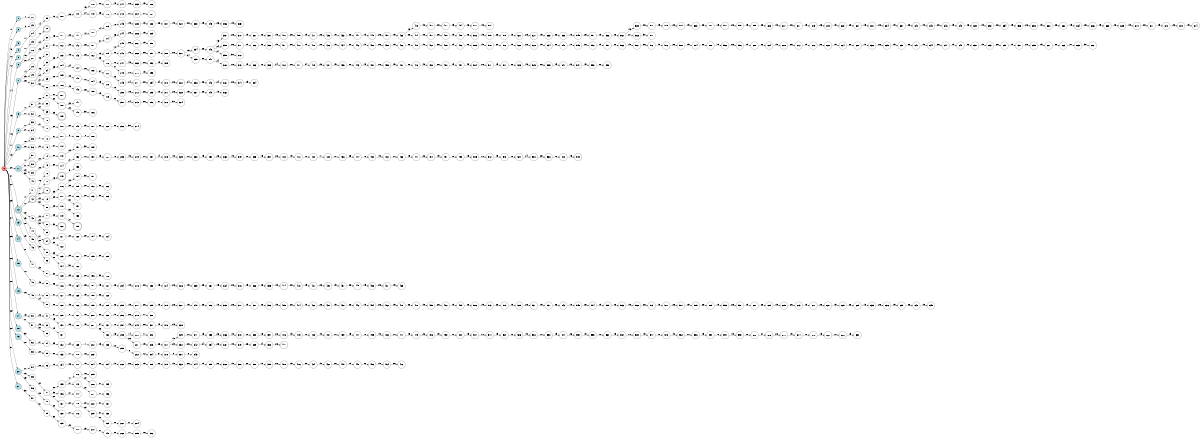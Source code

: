 digraph APTA {
__start0 [label="" shape="none"];

rankdir=LR;
size="8,5";

s0 [style="filled", color="black", fillcolor="#ff817b" shape="circle", label="0"];
s1 [style="filled", color="black", fillcolor="powderblue" shape="circle", label="1"];
s2 [style="filled", color="black", fillcolor="powderblue" shape="circle", label="2"];
s3 [style="filled", color="black", fillcolor="powderblue" shape="circle", label="3"];
s4 [style="filled", color="black", fillcolor="powderblue" shape="circle", label="4"];
s5 [style="filled", color="black", fillcolor="powderblue" shape="circle", label="5"];
s6 [style="filled", color="black", fillcolor="powderblue" shape="circle", label="6"];
s7 [style="filled", color="black", fillcolor="powderblue" shape="circle", label="7"];
s8 [style="filled", color="black", fillcolor="powderblue" shape="circle", label="8"];
s9 [style="filled", color="black", fillcolor="powderblue" shape="circle", label="9"];
s10 [style="filled", color="black", fillcolor="powderblue" shape="circle", label="10"];
s11 [style="filled", color="black", fillcolor="powderblue" shape="circle", label="11"];
s12 [style="rounded,filled", color="black", fillcolor="powderblue" shape="doublecircle", label="12"];
s13 [style="filled", color="black", fillcolor="powderblue" shape="circle", label="13"];
s14 [style="filled", color="black", fillcolor="powderblue" shape="circle", label="14"];
s15 [style="filled", color="black", fillcolor="powderblue" shape="circle", label="15"];
s16 [style="filled", color="black", fillcolor="powderblue" shape="circle", label="16"];
s17 [style="filled", color="black", fillcolor="powderblue" shape="circle", label="17"];
s18 [style="filled", color="black", fillcolor="powderblue" shape="circle", label="18"];
s19 [style="filled", color="black", fillcolor="powderblue" shape="circle", label="19"];
s20 [style="filled", color="black", fillcolor="powderblue" shape="circle", label="20"];
s21 [style="filled", color="black", fillcolor="powderblue" shape="circle", label="21"];
s22 [style="filled", color="black", fillcolor="white" shape="circle", label="22"];
s23 [style="filled", color="black", fillcolor="white" shape="circle", label="23"];
s24 [style="filled", color="black", fillcolor="white" shape="circle", label="24"];
s25 [style="filled", color="black", fillcolor="white" shape="circle", label="25"];
s26 [style="filled", color="black", fillcolor="white" shape="circle", label="26"];
s27 [style="filled", color="black", fillcolor="white" shape="circle", label="27"];
s28 [style="filled", color="black", fillcolor="white" shape="circle", label="28"];
s29 [style="filled", color="black", fillcolor="white" shape="circle", label="29"];
s30 [style="filled", color="black", fillcolor="white" shape="circle", label="30"];
s31 [style="filled", color="black", fillcolor="white" shape="circle", label="31"];
s32 [style="filled", color="black", fillcolor="white" shape="circle", label="32"];
s33 [style="filled", color="black", fillcolor="white" shape="circle", label="33"];
s34 [style="filled", color="black", fillcolor="white" shape="circle", label="34"];
s35 [style="filled", color="black", fillcolor="white" shape="circle", label="35"];
s36 [style="filled", color="black", fillcolor="white" shape="circle", label="36"];
s37 [style="filled", color="black", fillcolor="white" shape="circle", label="37"];
s38 [style="rounded,filled", color="black", fillcolor="white" shape="doublecircle", label="38"];
s39 [style="filled", color="black", fillcolor="white" shape="circle", label="39"];
s40 [style="filled", color="black", fillcolor="white" shape="circle", label="40"];
s41 [style="filled", color="black", fillcolor="white" shape="circle", label="41"];
s42 [style="rounded,filled", color="black", fillcolor="white" shape="doublecircle", label="42"];
s43 [style="filled", color="black", fillcolor="white" shape="circle", label="43"];
s44 [style="filled", color="black", fillcolor="white" shape="circle", label="44"];
s45 [style="filled", color="black", fillcolor="white" shape="circle", label="45"];
s46 [style="filled", color="black", fillcolor="white" shape="circle", label="46"];
s47 [style="filled", color="black", fillcolor="white" shape="circle", label="47"];
s48 [style="filled", color="black", fillcolor="white" shape="circle", label="48"];
s49 [style="filled", color="black", fillcolor="white" shape="circle", label="49"];
s50 [style="filled", color="black", fillcolor="white" shape="circle", label="50"];
s51 [style="filled", color="black", fillcolor="white" shape="circle", label="51"];
s52 [style="filled", color="black", fillcolor="white" shape="circle", label="52"];
s53 [style="filled", color="black", fillcolor="white" shape="circle", label="53"];
s54 [style="filled", color="black", fillcolor="white" shape="circle", label="54"];
s55 [style="filled", color="black", fillcolor="white" shape="circle", label="55"];
s56 [style="filled", color="black", fillcolor="white" shape="circle", label="56"];
s57 [style="filled", color="black", fillcolor="white" shape="circle", label="57"];
s58 [style="filled", color="black", fillcolor="white" shape="circle", label="58"];
s59 [style="rounded,filled", color="black", fillcolor="white" shape="doublecircle", label="59"];
s60 [style="filled", color="black", fillcolor="white" shape="circle", label="60"];
s61 [style="filled", color="black", fillcolor="white" shape="circle", label="61"];
s62 [style="filled", color="black", fillcolor="white" shape="circle", label="62"];
s63 [style="filled", color="black", fillcolor="white" shape="circle", label="63"];
s64 [style="filled", color="black", fillcolor="white" shape="circle", label="64"];
s65 [style="filled", color="black", fillcolor="white" shape="circle", label="65"];
s66 [style="filled", color="black", fillcolor="white" shape="circle", label="66"];
s67 [style="filled", color="black", fillcolor="white" shape="circle", label="67"];
s68 [style="filled", color="black", fillcolor="white" shape="circle", label="68"];
s69 [style="filled", color="black", fillcolor="white" shape="circle", label="69"];
s70 [style="filled", color="black", fillcolor="white" shape="circle", label="70"];
s71 [style="filled", color="black", fillcolor="white" shape="circle", label="71"];
s72 [style="filled", color="black", fillcolor="white" shape="circle", label="72"];
s73 [style="filled", color="black", fillcolor="white" shape="circle", label="73"];
s74 [style="filled", color="black", fillcolor="white" shape="circle", label="74"];
s75 [style="filled", color="black", fillcolor="white" shape="circle", label="75"];
s76 [style="filled", color="black", fillcolor="white" shape="circle", label="76"];
s77 [style="filled", color="black", fillcolor="white" shape="circle", label="77"];
s78 [style="rounded,filled", color="black", fillcolor="white" shape="doublecircle", label="78"];
s79 [style="filled", color="black", fillcolor="white" shape="circle", label="79"];
s80 [style="filled", color="black", fillcolor="white" shape="circle", label="80"];
s81 [style="filled", color="black", fillcolor="white" shape="circle", label="81"];
s82 [style="filled", color="black", fillcolor="white" shape="circle", label="82"];
s83 [style="filled", color="black", fillcolor="white" shape="circle", label="83"];
s84 [style="rounded,filled", color="black", fillcolor="white" shape="doublecircle", label="84"];
s85 [style="filled", color="black", fillcolor="white" shape="circle", label="85"];
s86 [style="filled", color="black", fillcolor="white" shape="circle", label="86"];
s87 [style="filled", color="black", fillcolor="white" shape="circle", label="87"];
s88 [style="filled", color="black", fillcolor="white" shape="circle", label="88"];
s89 [style="filled", color="black", fillcolor="white" shape="circle", label="89"];
s90 [style="filled", color="black", fillcolor="white" shape="circle", label="90"];
s91 [style="filled", color="black", fillcolor="white" shape="circle", label="91"];
s92 [style="filled", color="black", fillcolor="white" shape="circle", label="92"];
s93 [style="filled", color="black", fillcolor="white" shape="circle", label="93"];
s94 [style="filled", color="black", fillcolor="white" shape="circle", label="94"];
s95 [style="filled", color="black", fillcolor="white" shape="circle", label="95"];
s96 [style="filled", color="black", fillcolor="white" shape="circle", label="96"];
s97 [style="filled", color="black", fillcolor="white" shape="circle", label="97"];
s98 [style="filled", color="black", fillcolor="white" shape="circle", label="98"];
s99 [style="filled", color="black", fillcolor="white" shape="circle", label="99"];
s100 [style="filled", color="black", fillcolor="white" shape="circle", label="100"];
s101 [style="filled", color="black", fillcolor="white" shape="circle", label="101"];
s102 [style="filled", color="black", fillcolor="white" shape="circle", label="102"];
s103 [style="filled", color="black", fillcolor="white" shape="circle", label="103"];
s104 [style="filled", color="black", fillcolor="white" shape="circle", label="104"];
s105 [style="filled", color="black", fillcolor="white" shape="circle", label="105"];
s106 [style="filled", color="black", fillcolor="white" shape="circle", label="106"];
s107 [style="rounded,filled", color="black", fillcolor="white" shape="doublecircle", label="107"];
s108 [style="filled", color="black", fillcolor="white" shape="circle", label="108"];
s109 [style="rounded,filled", color="black", fillcolor="white" shape="doublecircle", label="109"];
s110 [style="filled", color="black", fillcolor="white" shape="circle", label="110"];
s111 [style="filled", color="black", fillcolor="white" shape="circle", label="111"];
s112 [style="filled", color="black", fillcolor="white" shape="circle", label="112"];
s113 [style="filled", color="black", fillcolor="white" shape="circle", label="113"];
s114 [style="filled", color="black", fillcolor="white" shape="circle", label="114"];
s115 [style="rounded,filled", color="black", fillcolor="white" shape="doublecircle", label="115"];
s116 [style="filled", color="black", fillcolor="white" shape="circle", label="116"];
s117 [style="filled", color="black", fillcolor="white" shape="circle", label="117"];
s118 [style="filled", color="black", fillcolor="white" shape="circle", label="118"];
s119 [style="filled", color="black", fillcolor="white" shape="circle", label="119"];
s120 [style="rounded,filled", color="black", fillcolor="white" shape="doublecircle", label="120"];
s121 [style="filled", color="black", fillcolor="white" shape="circle", label="121"];
s122 [style="filled", color="black", fillcolor="white" shape="circle", label="122"];
s123 [style="filled", color="black", fillcolor="white" shape="circle", label="123"];
s124 [style="filled", color="black", fillcolor="white" shape="circle", label="124"];
s125 [style="filled", color="black", fillcolor="white" shape="circle", label="125"];
s126 [style="filled", color="black", fillcolor="white" shape="circle", label="126"];
s127 [style="filled", color="black", fillcolor="white" shape="circle", label="127"];
s128 [style="filled", color="black", fillcolor="white" shape="circle", label="128"];
s129 [style="filled", color="black", fillcolor="white" shape="circle", label="129"];
s130 [style="filled", color="black", fillcolor="white" shape="circle", label="130"];
s131 [style="filled", color="black", fillcolor="white" shape="circle", label="131"];
s132 [style="filled", color="black", fillcolor="white" shape="circle", label="132"];
s133 [style="filled", color="black", fillcolor="white" shape="circle", label="133"];
s134 [style="filled", color="black", fillcolor="white" shape="circle", label="134"];
s135 [style="filled", color="black", fillcolor="white" shape="circle", label="135"];
s136 [style="filled", color="black", fillcolor="white" shape="circle", label="136"];
s137 [style="filled", color="black", fillcolor="white" shape="circle", label="137"];
s138 [style="filled", color="black", fillcolor="white" shape="circle", label="138"];
s139 [style="filled", color="black", fillcolor="white" shape="circle", label="139"];
s140 [style="filled", color="black", fillcolor="white" shape="circle", label="140"];
s141 [style="filled", color="black", fillcolor="white" shape="circle", label="141"];
s142 [style="filled", color="black", fillcolor="white" shape="circle", label="142"];
s143 [style="filled", color="black", fillcolor="white" shape="circle", label="143"];
s144 [style="filled", color="black", fillcolor="white" shape="circle", label="144"];
s145 [style="filled", color="black", fillcolor="white" shape="circle", label="145"];
s146 [style="filled", color="black", fillcolor="white" shape="circle", label="146"];
s147 [style="filled", color="black", fillcolor="white" shape="circle", label="147"];
s148 [style="filled", color="black", fillcolor="white" shape="circle", label="148"];
s149 [style="filled", color="black", fillcolor="white" shape="circle", label="149"];
s150 [style="filled", color="black", fillcolor="white" shape="circle", label="150"];
s151 [style="filled", color="black", fillcolor="white" shape="circle", label="151"];
s152 [style="filled", color="black", fillcolor="white" shape="circle", label="152"];
s153 [style="filled", color="black", fillcolor="white" shape="circle", label="153"];
s154 [style="filled", color="black", fillcolor="white" shape="circle", label="154"];
s155 [style="filled", color="black", fillcolor="white" shape="circle", label="155"];
s156 [style="filled", color="black", fillcolor="white" shape="circle", label="156"];
s157 [style="filled", color="black", fillcolor="white" shape="circle", label="157"];
s158 [style="filled", color="black", fillcolor="white" shape="circle", label="158"];
s159 [style="rounded,filled", color="black", fillcolor="white" shape="doublecircle", label="159"];
s160 [style="filled", color="black", fillcolor="white" shape="circle", label="160"];
s161 [style="filled", color="black", fillcolor="white" shape="circle", label="161"];
s162 [style="filled", color="black", fillcolor="white" shape="circle", label="162"];
s163 [style="filled", color="black", fillcolor="white" shape="circle", label="163"];
s164 [style="filled", color="black", fillcolor="white" shape="circle", label="164"];
s165 [style="filled", color="black", fillcolor="white" shape="circle", label="165"];
s166 [style="filled", color="black", fillcolor="white" shape="circle", label="166"];
s167 [style="filled", color="black", fillcolor="white" shape="circle", label="167"];
s168 [style="filled", color="black", fillcolor="white" shape="circle", label="168"];
s169 [style="filled", color="black", fillcolor="white" shape="circle", label="169"];
s170 [style="filled", color="black", fillcolor="white" shape="circle", label="170"];
s171 [style="filled", color="black", fillcolor="white" shape="circle", label="171"];
s172 [style="filled", color="black", fillcolor="white" shape="circle", label="172"];
s173 [style="filled", color="black", fillcolor="white" shape="circle", label="173"];
s174 [style="filled", color="black", fillcolor="white" shape="circle", label="174"];
s175 [style="filled", color="black", fillcolor="white" shape="circle", label="175"];
s176 [style="filled", color="black", fillcolor="white" shape="circle", label="176"];
s177 [style="filled", color="black", fillcolor="white" shape="circle", label="177"];
s178 [style="filled", color="black", fillcolor="white" shape="circle", label="178"];
s179 [style="filled", color="black", fillcolor="white" shape="circle", label="179"];
s180 [style="filled", color="black", fillcolor="white" shape="circle", label="180"];
s181 [style="filled", color="black", fillcolor="white" shape="circle", label="181"];
s182 [style="filled", color="black", fillcolor="white" shape="circle", label="182"];
s183 [style="filled", color="black", fillcolor="white" shape="circle", label="183"];
s184 [style="filled", color="black", fillcolor="white" shape="circle", label="184"];
s185 [style="filled", color="black", fillcolor="white" shape="circle", label="185"];
s186 [style="filled", color="black", fillcolor="white" shape="circle", label="186"];
s187 [style="filled", color="black", fillcolor="white" shape="circle", label="187"];
s188 [style="filled", color="black", fillcolor="white" shape="circle", label="188"];
s189 [style="filled", color="black", fillcolor="white" shape="circle", label="189"];
s190 [style="filled", color="black", fillcolor="white" shape="circle", label="190"];
s191 [style="filled", color="black", fillcolor="white" shape="circle", label="191"];
s192 [style="filled", color="black", fillcolor="white" shape="circle", label="192"];
s193 [style="filled", color="black", fillcolor="white" shape="circle", label="193"];
s194 [style="filled", color="black", fillcolor="white" shape="circle", label="194"];
s195 [style="filled", color="black", fillcolor="white" shape="circle", label="195"];
s196 [style="filled", color="black", fillcolor="white" shape="circle", label="196"];
s197 [style="filled", color="black", fillcolor="white" shape="circle", label="197"];
s198 [style="filled", color="black", fillcolor="white" shape="circle", label="198"];
s199 [style="filled", color="black", fillcolor="white" shape="circle", label="199"];
s200 [style="filled", color="black", fillcolor="white" shape="circle", label="200"];
s201 [style="filled", color="black", fillcolor="white" shape="circle", label="201"];
s202 [style="filled", color="black", fillcolor="white" shape="circle", label="202"];
s203 [style="filled", color="black", fillcolor="white" shape="circle", label="203"];
s204 [style="filled", color="black", fillcolor="white" shape="circle", label="204"];
s205 [style="filled", color="black", fillcolor="white" shape="circle", label="205"];
s206 [style="filled", color="black", fillcolor="white" shape="circle", label="206"];
s207 [style="filled", color="black", fillcolor="white" shape="circle", label="207"];
s208 [style="filled", color="black", fillcolor="white" shape="circle", label="208"];
s209 [style="filled", color="black", fillcolor="white" shape="circle", label="209"];
s210 [style="filled", color="black", fillcolor="white" shape="circle", label="210"];
s211 [style="filled", color="black", fillcolor="white" shape="circle", label="211"];
s212 [style="filled", color="black", fillcolor="white" shape="circle", label="212"];
s213 [style="filled", color="black", fillcolor="white" shape="circle", label="213"];
s214 [style="filled", color="black", fillcolor="white" shape="circle", label="214"];
s215 [style="filled", color="black", fillcolor="white" shape="circle", label="215"];
s216 [style="filled", color="black", fillcolor="white" shape="circle", label="216"];
s217 [style="filled", color="black", fillcolor="white" shape="circle", label="217"];
s218 [style="filled", color="black", fillcolor="white" shape="circle", label="218"];
s219 [style="filled", color="black", fillcolor="white" shape="circle", label="219"];
s220 [style="filled", color="black", fillcolor="white" shape="circle", label="220"];
s221 [style="filled", color="black", fillcolor="white" shape="circle", label="221"];
s222 [style="filled", color="black", fillcolor="white" shape="circle", label="222"];
s223 [style="filled", color="black", fillcolor="white" shape="circle", label="223"];
s224 [style="filled", color="black", fillcolor="white" shape="circle", label="224"];
s225 [style="filled", color="black", fillcolor="white" shape="circle", label="225"];
s226 [style="filled", color="black", fillcolor="white" shape="circle", label="226"];
s227 [style="filled", color="black", fillcolor="white" shape="circle", label="227"];
s228 [style="filled", color="black", fillcolor="white" shape="circle", label="228"];
s229 [style="filled", color="black", fillcolor="white" shape="circle", label="229"];
s230 [style="filled", color="black", fillcolor="white" shape="circle", label="230"];
s231 [style="filled", color="black", fillcolor="white" shape="circle", label="231"];
s232 [style="filled", color="black", fillcolor="white" shape="circle", label="232"];
s233 [style="filled", color="black", fillcolor="white" shape="circle", label="233"];
s234 [style="filled", color="black", fillcolor="white" shape="circle", label="234"];
s235 [style="filled", color="black", fillcolor="white" shape="circle", label="235"];
s236 [style="filled", color="black", fillcolor="white" shape="circle", label="236"];
s237 [style="filled", color="black", fillcolor="white" shape="circle", label="237"];
s238 [style="filled", color="black", fillcolor="white" shape="circle", label="238"];
s239 [style="filled", color="black", fillcolor="white" shape="circle", label="239"];
s240 [style="filled", color="black", fillcolor="white" shape="circle", label="240"];
s241 [style="filled", color="black", fillcolor="white" shape="circle", label="241"];
s242 [style="filled", color="black", fillcolor="white" shape="circle", label="242"];
s243 [style="filled", color="black", fillcolor="white" shape="circle", label="243"];
s244 [style="filled", color="black", fillcolor="white" shape="circle", label="244"];
s245 [style="filled", color="black", fillcolor="white" shape="circle", label="245"];
s246 [style="filled", color="black", fillcolor="white" shape="circle", label="246"];
s247 [style="filled", color="black", fillcolor="white" shape="circle", label="247"];
s248 [style="filled", color="black", fillcolor="white" shape="circle", label="248"];
s249 [style="filled", color="black", fillcolor="white" shape="circle", label="249"];
s250 [style="filled", color="black", fillcolor="white" shape="circle", label="250"];
s251 [style="filled", color="black", fillcolor="white" shape="circle", label="251"];
s252 [style="filled", color="black", fillcolor="white" shape="circle", label="252"];
s253 [style="filled", color="black", fillcolor="white" shape="circle", label="253"];
s254 [style="filled", color="black", fillcolor="white" shape="circle", label="254"];
s255 [style="filled", color="black", fillcolor="white" shape="circle", label="255"];
s256 [style="filled", color="black", fillcolor="white" shape="circle", label="256"];
s257 [style="filled", color="black", fillcolor="white" shape="circle", label="257"];
s258 [style="filled", color="black", fillcolor="white" shape="circle", label="258"];
s259 [style="filled", color="black", fillcolor="white" shape="circle", label="259"];
s260 [style="filled", color="black", fillcolor="white" shape="circle", label="260"];
s261 [style="filled", color="black", fillcolor="white" shape="circle", label="261"];
s262 [style="filled", color="black", fillcolor="white" shape="circle", label="262"];
s263 [style="filled", color="black", fillcolor="white" shape="circle", label="263"];
s264 [style="filled", color="black", fillcolor="white" shape="circle", label="264"];
s265 [style="filled", color="black", fillcolor="white" shape="circle", label="265"];
s266 [style="filled", color="black", fillcolor="white" shape="circle", label="266"];
s267 [style="filled", color="black", fillcolor="white" shape="circle", label="267"];
s268 [style="filled", color="black", fillcolor="white" shape="circle", label="268"];
s269 [style="filled", color="black", fillcolor="white" shape="circle", label="269"];
s270 [style="filled", color="black", fillcolor="white" shape="circle", label="270"];
s271 [style="filled", color="black", fillcolor="white" shape="circle", label="271"];
s272 [style="filled", color="black", fillcolor="white" shape="circle", label="272"];
s273 [style="filled", color="black", fillcolor="white" shape="circle", label="273"];
s274 [style="filled", color="black", fillcolor="white" shape="circle", label="274"];
s275 [style="filled", color="black", fillcolor="white" shape="circle", label="275"];
s276 [style="filled", color="black", fillcolor="white" shape="circle", label="276"];
s277 [style="filled", color="black", fillcolor="white" shape="circle", label="277"];
s278 [style="filled", color="black", fillcolor="white" shape="circle", label="278"];
s279 [style="filled", color="black", fillcolor="white" shape="circle", label="279"];
s280 [style="filled", color="black", fillcolor="white" shape="circle", label="280"];
s281 [style="filled", color="black", fillcolor="white" shape="circle", label="281"];
s282 [style="filled", color="black", fillcolor="white" shape="circle", label="282"];
s283 [style="filled", color="black", fillcolor="white" shape="circle", label="283"];
s284 [style="filled", color="black", fillcolor="white" shape="circle", label="284"];
s285 [style="filled", color="black", fillcolor="white" shape="circle", label="285"];
s286 [style="filled", color="black", fillcolor="white" shape="circle", label="286"];
s287 [style="filled", color="black", fillcolor="white" shape="circle", label="287"];
s288 [style="filled", color="black", fillcolor="white" shape="circle", label="288"];
s289 [style="filled", color="black", fillcolor="white" shape="circle", label="289"];
s290 [style="filled", color="black", fillcolor="white" shape="circle", label="290"];
s291 [style="filled", color="black", fillcolor="white" shape="circle", label="291"];
s292 [style="filled", color="black", fillcolor="white" shape="circle", label="292"];
s293 [style="filled", color="black", fillcolor="white" shape="circle", label="293"];
s294 [style="filled", color="black", fillcolor="white" shape="circle", label="294"];
s295 [style="filled", color="black", fillcolor="white" shape="circle", label="295"];
s296 [style="filled", color="black", fillcolor="white" shape="circle", label="296"];
s297 [style="filled", color="black", fillcolor="white" shape="circle", label="297"];
s298 [style="filled", color="black", fillcolor="white" shape="circle", label="298"];
s299 [style="filled", color="black", fillcolor="white" shape="circle", label="299"];
s300 [style="filled", color="black", fillcolor="white" shape="circle", label="300"];
s301 [style="filled", color="black", fillcolor="white" shape="circle", label="301"];
s302 [style="filled", color="black", fillcolor="white" shape="circle", label="302"];
s303 [style="filled", color="black", fillcolor="white" shape="circle", label="303"];
s304 [style="filled", color="black", fillcolor="white" shape="circle", label="304"];
s305 [style="filled", color="black", fillcolor="white" shape="circle", label="305"];
s306 [style="filled", color="black", fillcolor="white" shape="circle", label="306"];
s307 [style="filled", color="black", fillcolor="white" shape="circle", label="307"];
s308 [style="filled", color="black", fillcolor="white" shape="circle", label="308"];
s309 [style="filled", color="black", fillcolor="white" shape="circle", label="309"];
s310 [style="filled", color="black", fillcolor="white" shape="circle", label="310"];
s311 [style="filled", color="black", fillcolor="white" shape="circle", label="311"];
s312 [style="filled", color="black", fillcolor="white" shape="circle", label="312"];
s313 [style="filled", color="black", fillcolor="white" shape="circle", label="313"];
s314 [style="filled", color="black", fillcolor="white" shape="circle", label="314"];
s315 [style="filled", color="black", fillcolor="white" shape="circle", label="315"];
s316 [style="filled", color="black", fillcolor="white" shape="circle", label="316"];
s317 [style="filled", color="black", fillcolor="white" shape="circle", label="317"];
s318 [style="filled", color="black", fillcolor="white" shape="circle", label="318"];
s319 [style="filled", color="black", fillcolor="white" shape="circle", label="319"];
s320 [style="filled", color="black", fillcolor="white" shape="circle", label="320"];
s321 [style="filled", color="black", fillcolor="white" shape="circle", label="321"];
s322 [style="filled", color="black", fillcolor="white" shape="circle", label="322"];
s323 [style="filled", color="black", fillcolor="white" shape="circle", label="323"];
s324 [style="filled", color="black", fillcolor="white" shape="circle", label="324"];
s325 [style="filled", color="black", fillcolor="white" shape="circle", label="325"];
s326 [style="filled", color="black", fillcolor="white" shape="circle", label="326"];
s327 [style="filled", color="black", fillcolor="white" shape="circle", label="327"];
s328 [style="filled", color="black", fillcolor="white" shape="circle", label="328"];
s329 [style="filled", color="black", fillcolor="white" shape="circle", label="329"];
s330 [style="filled", color="black", fillcolor="white" shape="circle", label="330"];
s331 [style="filled", color="black", fillcolor="white" shape="circle", label="331"];
s332 [style="filled", color="black", fillcolor="white" shape="circle", label="332"];
s333 [style="filled", color="black", fillcolor="white" shape="circle", label="333"];
s334 [style="filled", color="black", fillcolor="white" shape="circle", label="334"];
s335 [style="filled", color="black", fillcolor="white" shape="circle", label="335"];
s336 [style="filled", color="black", fillcolor="white" shape="circle", label="336"];
s337 [style="filled", color="black", fillcolor="white" shape="circle", label="337"];
s338 [style="filled", color="black", fillcolor="white" shape="circle", label="338"];
s339 [style="filled", color="black", fillcolor="white" shape="circle", label="339"];
s340 [style="filled", color="black", fillcolor="white" shape="circle", label="340"];
s341 [style="filled", color="black", fillcolor="white" shape="circle", label="341"];
s342 [style="filled", color="black", fillcolor="white" shape="circle", label="342"];
s343 [style="filled", color="black", fillcolor="white" shape="circle", label="343"];
s344 [style="filled", color="black", fillcolor="white" shape="circle", label="344"];
s345 [style="filled", color="black", fillcolor="white" shape="circle", label="345"];
s346 [style="filled", color="black", fillcolor="white" shape="circle", label="346"];
s347 [style="filled", color="black", fillcolor="white" shape="circle", label="347"];
s348 [style="filled", color="black", fillcolor="white" shape="circle", label="348"];
s349 [style="filled", color="black", fillcolor="white" shape="circle", label="349"];
s350 [style="filled", color="black", fillcolor="white" shape="circle", label="350"];
s351 [style="filled", color="black", fillcolor="white" shape="circle", label="351"];
s352 [style="filled", color="black", fillcolor="white" shape="circle", label="352"];
s353 [style="filled", color="black", fillcolor="white" shape="circle", label="353"];
s354 [style="filled", color="black", fillcolor="white" shape="circle", label="354"];
s355 [style="filled", color="black", fillcolor="white" shape="circle", label="355"];
s356 [style="filled", color="black", fillcolor="white" shape="circle", label="356"];
s357 [style="filled", color="black", fillcolor="white" shape="circle", label="357"];
s358 [style="filled", color="black", fillcolor="white" shape="circle", label="358"];
s359 [style="filled", color="black", fillcolor="white" shape="circle", label="359"];
s360 [style="filled", color="black", fillcolor="white" shape="circle", label="360"];
s361 [style="filled", color="black", fillcolor="white" shape="circle", label="361"];
s362 [style="filled", color="black", fillcolor="white" shape="circle", label="362"];
s363 [style="filled", color="black", fillcolor="white" shape="circle", label="363"];
s364 [style="filled", color="black", fillcolor="white" shape="circle", label="364"];
s365 [style="filled", color="black", fillcolor="white" shape="circle", label="365"];
s366 [style="filled", color="black", fillcolor="white" shape="circle", label="366"];
s367 [style="filled", color="black", fillcolor="white" shape="circle", label="367"];
s368 [style="filled", color="black", fillcolor="white" shape="circle", label="368"];
s369 [style="filled", color="black", fillcolor="white" shape="circle", label="369"];
s370 [style="filled", color="black", fillcolor="white" shape="circle", label="370"];
s371 [style="filled", color="black", fillcolor="white" shape="circle", label="371"];
s372 [style="filled", color="black", fillcolor="white" shape="circle", label="372"];
s373 [style="filled", color="black", fillcolor="white" shape="circle", label="373"];
s374 [style="filled", color="black", fillcolor="white" shape="circle", label="374"];
s375 [style="filled", color="black", fillcolor="white" shape="circle", label="375"];
s376 [style="filled", color="black", fillcolor="white" shape="circle", label="376"];
s377 [style="filled", color="black", fillcolor="white" shape="circle", label="377"];
s378 [style="filled", color="black", fillcolor="white" shape="circle", label="378"];
s379 [style="filled", color="black", fillcolor="white" shape="circle", label="379"];
s380 [style="filled", color="black", fillcolor="white" shape="circle", label="380"];
s381 [style="filled", color="black", fillcolor="white" shape="circle", label="381"];
s382 [style="filled", color="black", fillcolor="white" shape="circle", label="382"];
s383 [style="filled", color="black", fillcolor="white" shape="circle", label="383"];
s384 [style="filled", color="black", fillcolor="white" shape="circle", label="384"];
s385 [style="filled", color="black", fillcolor="white" shape="circle", label="385"];
s386 [style="filled", color="black", fillcolor="white" shape="circle", label="386"];
s387 [style="filled", color="black", fillcolor="white" shape="circle", label="387"];
s388 [style="filled", color="black", fillcolor="white" shape="circle", label="388"];
s389 [style="filled", color="black", fillcolor="white" shape="circle", label="389"];
s390 [style="filled", color="black", fillcolor="white" shape="circle", label="390"];
s391 [style="filled", color="black", fillcolor="white" shape="circle", label="391"];
s392 [style="filled", color="black", fillcolor="white" shape="circle", label="392"];
s393 [style="filled", color="black", fillcolor="white" shape="circle", label="393"];
s394 [style="filled", color="black", fillcolor="white" shape="circle", label="394"];
s395 [style="filled", color="black", fillcolor="white" shape="circle", label="395"];
s396 [style="filled", color="black", fillcolor="white" shape="circle", label="396"];
s397 [style="filled", color="black", fillcolor="white" shape="circle", label="397"];
s398 [style="filled", color="black", fillcolor="white" shape="circle", label="398"];
s399 [style="filled", color="black", fillcolor="white" shape="circle", label="399"];
s400 [style="filled", color="black", fillcolor="white" shape="circle", label="400"];
s401 [style="filled", color="black", fillcolor="white" shape="circle", label="401"];
s402 [style="filled", color="black", fillcolor="white" shape="circle", label="402"];
s403 [style="filled", color="black", fillcolor="white" shape="circle", label="403"];
s404 [style="filled", color="black", fillcolor="white" shape="circle", label="404"];
s405 [style="filled", color="black", fillcolor="white" shape="circle", label="405"];
s406 [style="filled", color="black", fillcolor="white" shape="circle", label="406"];
s407 [style="filled", color="black", fillcolor="white" shape="circle", label="407"];
s408 [style="filled", color="black", fillcolor="white" shape="circle", label="408"];
s409 [style="filled", color="black", fillcolor="white" shape="circle", label="409"];
s410 [style="filled", color="black", fillcolor="white" shape="circle", label="410"];
s411 [style="filled", color="black", fillcolor="white" shape="circle", label="411"];
s412 [style="filled", color="black", fillcolor="white" shape="circle", label="412"];
s413 [style="filled", color="black", fillcolor="white" shape="circle", label="413"];
s414 [style="filled", color="black", fillcolor="white" shape="circle", label="414"];
s415 [style="filled", color="black", fillcolor="white" shape="circle", label="415"];
s416 [style="filled", color="black", fillcolor="white" shape="circle", label="416"];
s417 [style="filled", color="black", fillcolor="white" shape="circle", label="417"];
s418 [style="filled", color="black", fillcolor="white" shape="circle", label="418"];
s419 [style="filled", color="black", fillcolor="white" shape="circle", label="419"];
s420 [style="filled", color="black", fillcolor="white" shape="circle", label="420"];
s421 [style="filled", color="black", fillcolor="white" shape="circle", label="421"];
s422 [style="filled", color="black", fillcolor="white" shape="circle", label="422"];
s423 [style="filled", color="black", fillcolor="white" shape="circle", label="423"];
s424 [style="filled", color="black", fillcolor="white" shape="circle", label="424"];
s425 [style="filled", color="black", fillcolor="white" shape="circle", label="425"];
s426 [style="filled", color="black", fillcolor="white" shape="circle", label="426"];
s427 [style="filled", color="black", fillcolor="white" shape="circle", label="427"];
s428 [style="filled", color="black", fillcolor="white" shape="circle", label="428"];
s429 [style="filled", color="black", fillcolor="white" shape="circle", label="429"];
s430 [style="filled", color="black", fillcolor="white" shape="circle", label="430"];
s431 [style="filled", color="black", fillcolor="white" shape="circle", label="431"];
s432 [style="filled", color="black", fillcolor="white" shape="circle", label="432"];
s433 [style="filled", color="black", fillcolor="white" shape="circle", label="433"];
s434 [style="filled", color="black", fillcolor="white" shape="circle", label="434"];
s435 [style="filled", color="black", fillcolor="white" shape="circle", label="435"];
s436 [style="filled", color="black", fillcolor="white" shape="circle", label="436"];
s437 [style="filled", color="black", fillcolor="white" shape="circle", label="437"];
s438 [style="filled", color="black", fillcolor="white" shape="circle", label="438"];
s439 [style="filled", color="black", fillcolor="white" shape="circle", label="439"];
s440 [style="filled", color="black", fillcolor="white" shape="circle", label="440"];
s441 [style="filled", color="black", fillcolor="white" shape="circle", label="441"];
s442 [style="filled", color="black", fillcolor="white" shape="circle", label="442"];
s443 [style="filled", color="black", fillcolor="white" shape="circle", label="443"];
s444 [style="filled", color="black", fillcolor="white" shape="circle", label="444"];
s445 [style="filled", color="black", fillcolor="white" shape="circle", label="445"];
s446 [style="filled", color="black", fillcolor="white" shape="circle", label="446"];
s447 [style="filled", color="black", fillcolor="white" shape="circle", label="447"];
s448 [style="filled", color="black", fillcolor="white" shape="circle", label="448"];
s449 [style="filled", color="black", fillcolor="white" shape="circle", label="449"];
s450 [style="filled", color="black", fillcolor="white" shape="circle", label="450"];
s451 [style="filled", color="black", fillcolor="white" shape="circle", label="451"];
s452 [style="filled", color="black", fillcolor="white" shape="circle", label="452"];
s453 [style="filled", color="black", fillcolor="white" shape="circle", label="453"];
s454 [style="filled", color="black", fillcolor="white" shape="circle", label="454"];
s455 [style="filled", color="black", fillcolor="white" shape="circle", label="455"];
s456 [style="filled", color="black", fillcolor="white" shape="circle", label="456"];
s457 [style="filled", color="black", fillcolor="white" shape="circle", label="457"];
s458 [style="filled", color="black", fillcolor="white" shape="circle", label="458"];
s459 [style="filled", color="black", fillcolor="white" shape="circle", label="459"];
s460 [style="filled", color="black", fillcolor="white" shape="circle", label="460"];
s461 [style="filled", color="black", fillcolor="white" shape="circle", label="461"];
s462 [style="filled", color="black", fillcolor="white" shape="circle", label="462"];
s463 [style="filled", color="black", fillcolor="white" shape="circle", label="463"];
s464 [style="filled", color="black", fillcolor="white" shape="circle", label="464"];
s465 [style="filled", color="black", fillcolor="white" shape="circle", label="465"];
s466 [style="filled", color="black", fillcolor="white" shape="circle", label="466"];
s467 [style="filled", color="black", fillcolor="white" shape="circle", label="467"];
s468 [style="filled", color="black", fillcolor="white" shape="circle", label="468"];
s469 [style="filled", color="black", fillcolor="white" shape="circle", label="469"];
s470 [style="filled", color="black", fillcolor="white" shape="circle", label="470"];
s471 [style="filled", color="black", fillcolor="white" shape="circle", label="471"];
s472 [style="filled", color="black", fillcolor="white" shape="circle", label="472"];
s473 [style="filled", color="black", fillcolor="white" shape="circle", label="473"];
s474 [style="filled", color="black", fillcolor="white" shape="circle", label="474"];
s475 [style="filled", color="black", fillcolor="white" shape="circle", label="475"];
s476 [style="filled", color="black", fillcolor="white" shape="circle", label="476"];
s477 [style="filled", color="black", fillcolor="white" shape="circle", label="477"];
s478 [style="filled", color="black", fillcolor="white" shape="circle", label="478"];
s479 [style="filled", color="black", fillcolor="white" shape="circle", label="479"];
s480 [style="filled", color="black", fillcolor="white" shape="circle", label="480"];
s481 [style="filled", color="black", fillcolor="white" shape="circle", label="481"];
s482 [style="filled", color="black", fillcolor="white" shape="circle", label="482"];
s483 [style="filled", color="black", fillcolor="white" shape="circle", label="483"];
s484 [style="filled", color="black", fillcolor="white" shape="circle", label="484"];
s485 [style="filled", color="black", fillcolor="white" shape="circle", label="485"];
s486 [style="filled", color="black", fillcolor="white" shape="circle", label="486"];
s487 [style="filled", color="black", fillcolor="white" shape="circle", label="487"];
s488 [style="filled", color="black", fillcolor="white" shape="circle", label="488"];
s489 [style="filled", color="black", fillcolor="white" shape="circle", label="489"];
s490 [style="filled", color="black", fillcolor="white" shape="circle", label="490"];
s491 [style="filled", color="black", fillcolor="white" shape="circle", label="491"];
s492 [style="filled", color="black", fillcolor="white" shape="circle", label="492"];
s493 [style="filled", color="black", fillcolor="white" shape="circle", label="493"];
s494 [style="filled", color="black", fillcolor="white" shape="circle", label="494"];
s495 [style="filled", color="black", fillcolor="white" shape="circle", label="495"];
s496 [style="filled", color="black", fillcolor="white" shape="circle", label="496"];
s497 [style="filled", color="black", fillcolor="white" shape="circle", label="497"];
s498 [style="filled", color="black", fillcolor="white" shape="circle", label="498"];
s499 [style="filled", color="black", fillcolor="white" shape="circle", label="499"];
s500 [style="filled", color="black", fillcolor="white" shape="circle", label="500"];
s501 [style="filled", color="black", fillcolor="white" shape="circle", label="501"];
s502 [style="filled", color="black", fillcolor="white" shape="circle", label="502"];
s503 [style="filled", color="black", fillcolor="white" shape="circle", label="503"];
s504 [style="filled", color="black", fillcolor="white" shape="circle", label="504"];
s505 [style="filled", color="black", fillcolor="white" shape="circle", label="505"];
s506 [style="filled", color="black", fillcolor="white" shape="circle", label="506"];
s507 [style="filled", color="black", fillcolor="white" shape="circle", label="507"];
s508 [style="filled", color="black", fillcolor="white" shape="circle", label="508"];
s509 [style="filled", color="black", fillcolor="white" shape="circle", label="509"];
s510 [style="filled", color="black", fillcolor="white" shape="circle", label="510"];
s511 [style="filled", color="black", fillcolor="white" shape="circle", label="511"];
s512 [style="filled", color="black", fillcolor="white" shape="circle", label="512"];
s513 [style="filled", color="black", fillcolor="white" shape="circle", label="513"];
s514 [style="filled", color="black", fillcolor="white" shape="circle", label="514"];
s515 [style="filled", color="black", fillcolor="white" shape="circle", label="515"];
s516 [style="filled", color="black", fillcolor="white" shape="circle", label="516"];
s517 [style="filled", color="black", fillcolor="white" shape="circle", label="517"];
s518 [style="filled", color="black", fillcolor="white" shape="circle", label="518"];
s519 [style="filled", color="black", fillcolor="white" shape="circle", label="519"];
s520 [style="filled", color="black", fillcolor="white" shape="circle", label="520"];
s521 [style="filled", color="black", fillcolor="white" shape="circle", label="521"];
s522 [style="filled", color="black", fillcolor="white" shape="circle", label="522"];
s523 [style="filled", color="black", fillcolor="white" shape="circle", label="523"];
s524 [style="filled", color="black", fillcolor="white" shape="circle", label="524"];
s525 [style="filled", color="black", fillcolor="white" shape="circle", label="525"];
s526 [style="filled", color="black", fillcolor="white" shape="circle", label="526"];
s527 [style="filled", color="black", fillcolor="white" shape="circle", label="527"];
s528 [style="filled", color="black", fillcolor="white" shape="circle", label="528"];
s529 [style="filled", color="black", fillcolor="white" shape="circle", label="529"];
s530 [style="filled", color="black", fillcolor="white" shape="circle", label="530"];
s531 [style="filled", color="black", fillcolor="white" shape="circle", label="531"];
s532 [style="filled", color="black", fillcolor="white" shape="circle", label="532"];
s533 [style="filled", color="black", fillcolor="white" shape="circle", label="533"];
s534 [style="filled", color="black", fillcolor="white" shape="circle", label="534"];
s535 [style="filled", color="black", fillcolor="white" shape="circle", label="535"];
s536 [style="filled", color="black", fillcolor="white" shape="circle", label="536"];
s537 [style="filled", color="black", fillcolor="white" shape="circle", label="537"];
s538 [style="filled", color="black", fillcolor="white" shape="circle", label="538"];
s539 [style="filled", color="black", fillcolor="white" shape="circle", label="539"];
s540 [style="filled", color="black", fillcolor="white" shape="circle", label="540"];
s541 [style="filled", color="black", fillcolor="white" shape="circle", label="541"];
s542 [style="filled", color="black", fillcolor="white" shape="circle", label="542"];
s543 [style="filled", color="black", fillcolor="white" shape="circle", label="543"];
s544 [style="filled", color="black", fillcolor="white" shape="circle", label="544"];
s545 [style="filled", color="black", fillcolor="white" shape="circle", label="545"];
s546 [style="filled", color="black", fillcolor="white" shape="circle", label="546"];
s547 [style="filled", color="black", fillcolor="white" shape="circle", label="547"];
s548 [style="filled", color="black", fillcolor="white" shape="circle", label="548"];
s549 [style="filled", color="black", fillcolor="white" shape="circle", label="549"];
s550 [style="filled", color="black", fillcolor="white" shape="circle", label="550"];
s551 [style="filled", color="black", fillcolor="white" shape="circle", label="551"];
s552 [style="filled", color="black", fillcolor="white" shape="circle", label="552"];
s553 [style="filled", color="black", fillcolor="white" shape="circle", label="553"];
s554 [style="filled", color="black", fillcolor="white" shape="circle", label="554"];
s555 [style="filled", color="black", fillcolor="white" shape="circle", label="555"];
s556 [style="filled", color="black", fillcolor="white" shape="circle", label="556"];
s557 [style="filled", color="black", fillcolor="white" shape="circle", label="557"];
s558 [style="filled", color="black", fillcolor="white" shape="circle", label="558"];
s559 [style="filled", color="black", fillcolor="white" shape="circle", label="559"];
s560 [style="filled", color="black", fillcolor="white" shape="circle", label="560"];
s561 [style="filled", color="black", fillcolor="white" shape="circle", label="561"];
s562 [style="filled", color="black", fillcolor="white" shape="circle", label="562"];
s563 [style="filled", color="black", fillcolor="white" shape="circle", label="563"];
s564 [style="filled", color="black", fillcolor="white" shape="circle", label="564"];
s565 [style="filled", color="black", fillcolor="white" shape="circle", label="565"];
s566 [style="filled", color="black", fillcolor="white" shape="circle", label="566"];
s567 [style="filled", color="black", fillcolor="white" shape="circle", label="567"];
s568 [style="filled", color="black", fillcolor="white" shape="circle", label="568"];
s569 [style="filled", color="black", fillcolor="white" shape="circle", label="569"];
s570 [style="filled", color="black", fillcolor="white" shape="circle", label="570"];
s571 [style="filled", color="black", fillcolor="white" shape="circle", label="571"];
s572 [style="filled", color="black", fillcolor="white" shape="circle", label="572"];
s573 [style="filled", color="black", fillcolor="white" shape="circle", label="573"];
s574 [style="filled", color="black", fillcolor="white" shape="circle", label="574"];
s575 [style="filled", color="black", fillcolor="white" shape="circle", label="575"];
s576 [style="filled", color="black", fillcolor="white" shape="circle", label="576"];
s577 [style="filled", color="black", fillcolor="white" shape="circle", label="577"];
s578 [style="filled", color="black", fillcolor="white" shape="circle", label="578"];
s579 [style="filled", color="black", fillcolor="white" shape="circle", label="579"];
s580 [style="filled", color="black", fillcolor="white" shape="circle", label="580"];
s581 [style="filled", color="black", fillcolor="white" shape="circle", label="581"];
s582 [style="filled", color="black", fillcolor="white" shape="circle", label="582"];
s583 [style="filled", color="black", fillcolor="white" shape="circle", label="583"];
s584 [style="filled", color="black", fillcolor="white" shape="circle", label="584"];
s585 [style="filled", color="black", fillcolor="white" shape="circle", label="585"];
s586 [style="filled", color="black", fillcolor="white" shape="circle", label="586"];
s587 [style="filled", color="black", fillcolor="white" shape="circle", label="587"];
s588 [style="filled", color="black", fillcolor="white" shape="circle", label="588"];
s589 [style="filled", color="black", fillcolor="white" shape="circle", label="589"];
s590 [style="filled", color="black", fillcolor="white" shape="circle", label="590"];
s591 [style="filled", color="black", fillcolor="white" shape="circle", label="591"];
s592 [style="filled", color="black", fillcolor="white" shape="circle", label="592"];
s593 [style="filled", color="black", fillcolor="white" shape="circle", label="593"];
s594 [style="filled", color="black", fillcolor="white" shape="circle", label="594"];
s595 [style="filled", color="black", fillcolor="white" shape="circle", label="595"];
s596 [style="filled", color="black", fillcolor="white" shape="circle", label="596"];
s597 [style="filled", color="black", fillcolor="white" shape="circle", label="597"];
s598 [style="filled", color="black", fillcolor="white" shape="circle", label="598"];
s599 [style="filled", color="black", fillcolor="white" shape="circle", label="599"];
s600 [style="filled", color="black", fillcolor="white" shape="circle", label="600"];
s601 [style="filled", color="black", fillcolor="white" shape="circle", label="601"];
s602 [style="filled", color="black", fillcolor="white" shape="circle", label="602"];
s603 [style="filled", color="black", fillcolor="white" shape="circle", label="603"];
s604 [style="filled", color="black", fillcolor="white" shape="circle", label="604"];
s605 [style="filled", color="black", fillcolor="white" shape="circle", label="605"];
s606 [style="filled", color="black", fillcolor="white" shape="circle", label="606"];
s607 [style="filled", color="black", fillcolor="white" shape="circle", label="607"];
s608 [style="filled", color="black", fillcolor="white" shape="circle", label="608"];
s609 [style="filled", color="black", fillcolor="white" shape="circle", label="609"];
s610 [style="filled", color="black", fillcolor="white" shape="circle", label="610"];
s611 [style="filled", color="black", fillcolor="white" shape="circle", label="611"];
s612 [style="filled", color="black", fillcolor="white" shape="circle", label="612"];
s613 [style="filled", color="black", fillcolor="white" shape="circle", label="613"];
s614 [style="filled", color="black", fillcolor="white" shape="circle", label="614"];
s615 [style="filled", color="black", fillcolor="white" shape="circle", label="615"];
s616 [style="filled", color="black", fillcolor="white" shape="circle", label="616"];
s617 [style="filled", color="black", fillcolor="white" shape="circle", label="617"];
s618 [style="filled", color="black", fillcolor="white" shape="circle", label="618"];
s619 [style="filled", color="black", fillcolor="white" shape="circle", label="619"];
s620 [style="filled", color="black", fillcolor="white" shape="circle", label="620"];
s621 [style="filled", color="black", fillcolor="white" shape="circle", label="621"];
s622 [style="filled", color="black", fillcolor="white" shape="circle", label="622"];
s623 [style="filled", color="black", fillcolor="white" shape="circle", label="623"];
s624 [style="filled", color="black", fillcolor="white" shape="circle", label="624"];
s625 [style="filled", color="black", fillcolor="white" shape="circle", label="625"];
s626 [style="filled", color="black", fillcolor="white" shape="circle", label="626"];
s627 [style="filled", color="black", fillcolor="white" shape="circle", label="627"];
s628 [style="filled", color="black", fillcolor="white" shape="circle", label="628"];
s629 [style="filled", color="black", fillcolor="white" shape="circle", label="629"];
s630 [style="filled", color="black", fillcolor="white" shape="circle", label="630"];
s631 [style="filled", color="black", fillcolor="white" shape="circle", label="631"];
s632 [style="filled", color="black", fillcolor="white" shape="circle", label="632"];
s633 [style="filled", color="black", fillcolor="white" shape="circle", label="633"];
s634 [style="filled", color="black", fillcolor="white" shape="circle", label="634"];
s635 [style="filled", color="black", fillcolor="white" shape="circle", label="635"];
s636 [style="filled", color="black", fillcolor="white" shape="circle", label="636"];
s637 [style="filled", color="black", fillcolor="white" shape="circle", label="637"];
s638 [style="filled", color="black", fillcolor="white" shape="circle", label="638"];
s639 [style="filled", color="black", fillcolor="white" shape="circle", label="639"];
s640 [style="filled", color="black", fillcolor="white" shape="circle", label="640"];
s641 [style="filled", color="black", fillcolor="white" shape="circle", label="641"];
s642 [style="filled", color="black", fillcolor="white" shape="circle", label="642"];
s643 [style="filled", color="black", fillcolor="white" shape="circle", label="643"];
s644 [style="filled", color="black", fillcolor="white" shape="circle", label="644"];
s645 [style="filled", color="black", fillcolor="white" shape="circle", label="645"];
s646 [style="filled", color="black", fillcolor="white" shape="circle", label="646"];
s647 [style="filled", color="black", fillcolor="white" shape="circle", label="647"];
s648 [style="filled", color="black", fillcolor="white" shape="circle", label="648"];
s649 [style="filled", color="black", fillcolor="white" shape="circle", label="649"];
s650 [style="filled", color="black", fillcolor="white" shape="circle", label="650"];
s651 [style="filled", color="black", fillcolor="white" shape="circle", label="651"];
s652 [style="filled", color="black", fillcolor="white" shape="circle", label="652"];
s653 [style="filled", color="black", fillcolor="white" shape="circle", label="653"];
s654 [style="filled", color="black", fillcolor="white" shape="circle", label="654"];
s655 [style="filled", color="black", fillcolor="white" shape="circle", label="655"];
s656 [style="filled", color="black", fillcolor="white" shape="circle", label="656"];
s657 [style="filled", color="black", fillcolor="white" shape="circle", label="657"];
s658 [style="filled", color="black", fillcolor="white" shape="circle", label="658"];
s659 [style="filled", color="black", fillcolor="white" shape="circle", label="659"];
s660 [style="filled", color="black", fillcolor="white" shape="circle", label="660"];
s661 [style="filled", color="black", fillcolor="white" shape="circle", label="661"];
s662 [style="filled", color="black", fillcolor="white" shape="circle", label="662"];
s663 [style="filled", color="black", fillcolor="white" shape="circle", label="663"];
s664 [style="filled", color="black", fillcolor="white" shape="circle", label="664"];
s665 [style="filled", color="black", fillcolor="white" shape="circle", label="665"];
s666 [style="filled", color="black", fillcolor="white" shape="circle", label="666"];
s667 [style="filled", color="black", fillcolor="white" shape="circle", label="667"];
s668 [style="filled", color="black", fillcolor="white" shape="circle", label="668"];
s669 [style="filled", color="black", fillcolor="white" shape="circle", label="669"];
s670 [style="filled", color="black", fillcolor="white" shape="circle", label="670"];
s671 [style="filled", color="black", fillcolor="white" shape="circle", label="671"];
s672 [style="filled", color="black", fillcolor="white" shape="circle", label="672"];
s673 [style="filled", color="black", fillcolor="white" shape="circle", label="673"];
s674 [style="filled", color="black", fillcolor="white" shape="circle", label="674"];
s0 -> s1 [label="0"];
s0 -> s2 [label="1"];
s0 -> s3 [label="5"];
s0 -> s4 [label="10"];
s0 -> s5 [label="12"];
s0 -> s6 [label="14"];
s0 -> s7 [label="15"];
s0 -> s8 [label="16"];
s0 -> s9 [label="17"];
s0 -> s10 [label="19"];
s0 -> s11 [label="20"];
s0 -> s12 [label="21"];
s0 -> s13 [label="22"];
s0 -> s14 [label="23"];
s0 -> s15 [label="24"];
s0 -> s16 [label="25"];
s0 -> s17 [label="26"];
s0 -> s18 [label="28"];
s0 -> s19 [label="29"];
s0 -> s20 [label="30"];
s0 -> s21 [label="31"];
s1 -> s22 [label="1"];
s2 -> s23 [label="0"];
s4 -> s24 [label="11"];
s6 -> s25 [label="11"];
s6 -> s26 [label="15"];
s6 -> s27 [label="28"];
s7 -> s28 [label="14"];
s7 -> s29 [label="25"];
s7 -> s30 [label="26"];
s8 -> s31 [label="17"];
s8 -> s32 [label="20"];
s9 -> s33 [label="20"];
s9 -> s34 [label="21"];
s10 -> s35 [label="18"];
s10 -> s36 [label="22"];
s11 -> s37 [label="17"];
s11 -> s38 [label="21"];
s11 -> s39 [label="22"];
s11 -> s40 [label="30"];
s12 -> s41 [label="17"];
s12 -> s42 [label="20"];
s12 -> s43 [label="22"];
s12 -> s44 [label="23"];
s12 -> s45 [label="28"];
s13 -> s46 [label="28"];
s14 -> s47 [label="21"];
s15 -> s48 [label="26"];
s16 -> s49 [label="26"];
s17 -> s50 [label="15"];
s17 -> s51 [label="27"];
s18 -> s52 [label="30"];
s19 -> s53 [label="28"];
s20 -> s54 [label="27"];
s20 -> s55 [label="28"];
s20 -> s56 [label="29"];
s21 -> s57 [label="30"];
s24 -> s58 [label="14"];
s25 -> s59 [label="10"];
s26 -> s60 [label="24"];
s27 -> s61 [label="26"];
s29 -> s62 [label="15"];
s30 -> s63 [label="15"];
s30 -> s64 [label="24"];
s30 -> s65 [label="27"];
s30 -> s66 [label="30"];
s31 -> s67 [label="20"];
s31 -> s68 [label="21"];
s31 -> s69 [label="22"];
s32 -> s70 [label="21"];
s33 -> s71 [label="21"];
s35 -> s72 [label="7"];
s36 -> s73 [label="20"];
s38 -> s74 [label="20"];
s39 -> s75 [label="28"];
s42 -> s76 [label="16"];
s42 -> s77 [label="17"];
s42 -> s78 [label="21"];
s42 -> s79 [label="22"];
s42 -> s80 [label="30"];
s43 -> s81 [label="20"];
s43 -> s82 [label="28"];
s43 -> s83 [label="30"];
s44 -> s84 [label="21"];
s44 -> s85 [label="22"];
s45 -> s86 [label="30"];
s47 -> s87 [label="23"];
s48 -> s88 [label="15"];
s49 -> s89 [label="1"];
s49 -> s90 [label="24"];
s50 -> s91 [label="26"];
s51 -> s92 [label="26"];
s51 -> s93 [label="30"];
s52 -> s94 [label="27"];
s53 -> s95 [label="22"];
s54 -> s96 [label="26"];
s55 -> s97 [label="22"];
s56 -> s98 [label="28"];
s57 -> s99 [label="31"];
s58 -> s100 [label="15"];
s60 -> s101 [label="15"];
s61 -> s102 [label="27"];
s63 -> s103 [label="26"];
s64 -> s104 [label="25"];
s65 -> s105 [label="26"];
s66 -> s106 [label="26"];
s67 -> s107 [label="21"];
s67 -> s108 [label="22"];
s69 -> s109 [label="23"];
s71 -> s110 [label="20"];
s72 -> s111 [label="6"];
s73 -> s112 [label="21"];
s74 -> s113 [label="22"];
s75 -> s114 [label="30"];
s77 -> s115 [label="16"];
s79 -> s116 [label="23"];
s79 -> s117 [label="28"];
s80 -> s118 [label="28"];
s81 -> s119 [label="23"];
s82 -> s120 [label="30"];
s84 -> s121 [label="20"];
s84 -> s122 [label="23"];
s85 -> s123 [label="23"];
s85 -> s124 [label="28"];
s87 -> s125 [label="22"];
s88 -> s126 [label="26"];
s89 -> s127 [label="6"];
s90 -> s128 [label="26"];
s91 -> s129 [label="9"];
s91 -> s130 [label="15"];
s92 -> s131 [label="15"];
s94 -> s132 [label="25"];
s95 -> s133 [label="20"];
s96 -> s134 [label="15"];
s97 -> s135 [label="20"];
s97 -> s136 [label="23"];
s97 -> s137 [label="28"];
s98 -> s138 [label="22"];
s99 -> s139 [label="30"];
s100 -> s140 [label="26"];
s101 -> s141 [label="26"];
s102 -> s142 [label="25"];
s103 -> s143 [label="15"];
s104 -> s144 [label="24"];
s105 -> s145 [label="15"];
s106 -> s146 [label="15"];
s108 -> s147 [label="23"];
s108 -> s148 [label="28"];
s110 -> s149 [label="22"];
s111 -> s150 [label="3"];
s113 -> s151 [label="28"];
s114 -> s152 [label="27"];
s115 -> s153 [label="5"];
s116 -> s154 [label="28"];
s116 -> s155 [label="29"];
s117 -> s156 [label="22"];
s117 -> s157 [label="30"];
s118 -> s158 [label="30"];
s119 -> s159 [label="21"];
s121 -> s160 [label="22"];
s123 -> s161 [label="29"];
s124 -> s162 [label="30"];
s125 -> s163 [label="23"];
s126 -> s164 [label="15"];
s127 -> s165 [label="26"];
s128 -> s166 [label="15"];
s129 -> s167 [label="2"];
s130 -> s168 [label="26"];
s132 -> s169 [label="24"];
s133 -> s170 [label="17"];
s134 -> s171 [label="26"];
s135 -> s172 [label="17"];
s135 -> s173 [label="21"];
s136 -> s174 [label="21"];
s137 -> s175 [label="22"];
s138 -> s176 [label="21"];
s139 -> s177 [label="29"];
s140 -> s178 [label="15"];
s140 -> s179 [label="24"];
s141 -> s180 [label="12"];
s142 -> s181 [label="26"];
s143 -> s182 [label="26"];
s144 -> s183 [label="26"];
s145 -> s184 [label="26"];
s146 -> s185 [label="26"];
s148 -> s186 [label="30"];
s149 -> s187 [label="23"];
s150 -> s188 [label="2"];
s151 -> s189 [label="30"];
s152 -> s190 [label="26"];
s154 -> s191 [label="30"];
s155 -> s192 [label="28"];
s156 -> s193 [label="28"];
s160 -> s194 [label="28"];
s161 -> s195 [label="28"];
s163 -> s196 [label="28"];
s164 -> s197 [label="26"];
s165 -> s198 [label="15"];
s166 -> s199 [label="26"];
s167 -> s200 [label="15"];
s168 -> s201 [label="15"];
s169 -> s202 [label="7"];
s170 -> s203 [label="16"];
s171 -> s204 [label="15"];
s172 -> s205 [label="16"];
s172 -> s206 [label="20"];
s173 -> s207 [label="20"];
s175 -> s208 [label="20"];
s175 -> s209 [label="23"];
s177 -> s210 [label="23"];
s178 -> s211 [label="26"];
s179 -> s212 [label="25"];
s180 -> s213 [label="14"];
s181 -> s214 [label="27"];
s182 -> s215 [label="15"];
s182 -> s216 [label="25"];
s183 -> s217 [label="24"];
s184 -> s218 [label="15"];
s185 -> s219 [label="15"];
s187 -> s220 [label="22"];
s190 -> s221 [label="15"];
s192 -> s222 [label="30"];
s193 -> s223 [label="30"];
s194 -> s224 [label="30"];
s195 -> s225 [label="30"];
s196 -> s226 [label="30"];
s197 -> s227 [label="15"];
s198 -> s228 [label="26"];
s199 -> s229 [label="15"];
s200 -> s230 [label="26"];
s201 -> s231 [label="24"];
s201 -> s232 [label="26"];
s202 -> s233 [label="13"];
s204 -> s234 [label="26"];
s206 -> s235 [label="21"];
s207 -> s236 [label="21"];
s208 -> s237 [label="21"];
s209 -> s238 [label="21"];
s209 -> s239 [label="22"];
s210 -> s240 [label="21"];
s211 -> s241 [label="15"];
s212 -> s242 [label="28"];
s213 -> s243 [label="26"];
s214 -> s244 [label="25"];
s215 -> s245 [label="12"];
s215 -> s246 [label="26"];
s216 -> s247 [label="26"];
s216 -> s248 [label="27"];
s217 -> s249 [label="25"];
s218 -> s250 [label="26"];
s219 -> s251 [label="26"];
s220 -> s252 [label="28"];
s221 -> s253 [label="26"];
s227 -> s254 [label="26"];
s229 -> s255 [label="26"];
s230 -> s256 [label="15"];
s231 -> s257 [label="26"];
s232 -> s258 [label="15"];
s233 -> s259 [label="12"];
s234 -> s260 [label="15"];
s239 -> s261 [label="20"];
s240 -> s262 [label="20"];
s241 -> s263 [label="26"];
s242 -> s264 [label="22"];
s243 -> s265 [label="15"];
s244 -> s266 [label="26"];
s245 -> s267 [label="26"];
s246 -> s268 [label="15"];
s247 -> s269 [label="15"];
s248 -> s270 [label="26"];
s249 -> s271 [label="24"];
s250 -> s272 [label="15"];
s251 -> s273 [label="24"];
s252 -> s274 [label="30"];
s253 -> s275 [label="15"];
s254 -> s276 [label="15"];
s255 -> s277 [label="15"];
s256 -> s278 [label="26"];
s257 -> s279 [label="15"];
s258 -> s280 [label="14"];
s258 -> s281 [label="26"];
s259 -> s282 [label="6"];
s260 -> s283 [label="26"];
s261 -> s284 [label="21"];
s262 -> s285 [label="17"];
s263 -> s286 [label="15"];
s264 -> s287 [label="20"];
s265 -> s288 [label="13"];
s266 -> s289 [label="15"];
s267 -> s290 [label="15"];
s268 -> s291 [label="26"];
s269 -> s292 [label="26"];
s270 -> s293 [label="15"];
s271 -> s294 [label="26"];
s272 -> s295 [label="26"];
s273 -> s296 [label="26"];
s275 -> s297 [label="26"];
s276 -> s298 [label="26"];
s277 -> s299 [label="26"];
s278 -> s300 [label="11"];
s279 -> s301 [label="26"];
s280 -> s302 [label="11"];
s281 -> s303 [label="15"];
s282 -> s304 [label="12"];
s283 -> s305 [label="15"];
s285 -> s306 [label="16"];
s288 -> s307 [label="26"];
s291 -> s308 [label="15"];
s292 -> s309 [label="15"];
s294 -> s310 [label="24"];
s295 -> s311 [label="15"];
s296 -> s312 [label="27"];
s297 -> s313 [label="14"];
s298 -> s314 [label="15"];
s299 -> s315 [label="15"];
s301 -> s316 [label="15"];
s303 -> s317 [label="26"];
s304 -> s318 [label="3"];
s305 -> s319 [label="26"];
s307 -> s320 [label="15"];
s308 -> s321 [label="26"];
s310 -> s322 [label="26"];
s311 -> s323 [label="26"];
s312 -> s324 [label="30"];
s313 -> s325 [label="15"];
s314 -> s326 [label="26"];
s315 -> s327 [label="26"];
s316 -> s328 [label="26"];
s317 -> s329 [label="15"];
s317 -> s330 [label="23"];
s318 -> s331 [label="9"];
s319 -> s332 [label="15"];
s320 -> s333 [label="26"];
s321 -> s334 [label="15"];
s321 -> s335 [label="24"];
s322 -> s336 [label="24"];
s323 -> s337 [label="15"];
s325 -> s338 [label="26"];
s326 -> s339 [label="15"];
s327 -> s340 [label="15"];
s329 -> s341 [label="26"];
s330 -> s342 [label="26"];
s331 -> s343 [label="8"];
s332 -> s344 [label="26"];
s333 -> s345 [label="15"];
s334 -> s346 [label="26"];
s335 -> s347 [label="26"];
s336 -> s348 [label="26"];
s337 -> s349 [label="26"];
s338 -> s350 [label="15"];
s339 -> s351 [label="26"];
s340 -> s352 [label="26"];
s341 -> s353 [label="15"];
s342 -> s354 [label="24"];
s344 -> s355 [label="15"];
s345 -> s356 [label="26"];
s346 -> s357 [label="15"];
s346 -> s358 [label="24"];
s346 -> s359 [label="27"];
s347 -> s360 [label="24"];
s348 -> s361 [label="24"];
s349 -> s362 [label="15"];
s350 -> s363 [label="26"];
s351 -> s364 [label="15"];
s352 -> s365 [label="15"];
s353 -> s366 [label="26"];
s354 -> s367 [label="26"];
s355 -> s368 [label="26"];
s356 -> s369 [label="15"];
s357 -> s370 [label="26"];
s358 -> s371 [label="26"];
s359 -> s372 [label="30"];
s360 -> s373 [label="26"];
s361 -> s374 [label="26"];
s363 -> s375 [label="15"];
s364 -> s376 [label="26"];
s365 -> s377 [label="26"];
s366 -> s378 [label="15"];
s367 -> s379 [label="15"];
s368 -> s380 [label="15"];
s370 -> s381 [label="15"];
s371 -> s382 [label="15"];
s373 -> s383 [label="15"];
s374 -> s384 [label="15"];
s375 -> s385 [label="26"];
s376 -> s386 [label="15"];
s377 -> s387 [label="15"];
s378 -> s388 [label="26"];
s379 -> s389 [label="26"];
s380 -> s390 [label="26"];
s381 -> s391 [label="26"];
s382 -> s392 [label="26"];
s383 -> s393 [label="26"];
s385 -> s394 [label="15"];
s386 -> s395 [label="26"];
s387 -> s396 [label="26"];
s388 -> s397 [label="15"];
s389 -> s398 [label="24"];
s390 -> s399 [label="15"];
s391 -> s400 [label="15"];
s392 -> s401 [label="15"];
s393 -> s402 [label="24"];
s394 -> s403 [label="26"];
s395 -> s404 [label="15"];
s396 -> s405 [label="15"];
s397 -> s406 [label="26"];
s398 -> s407 [label="26"];
s399 -> s408 [label="26"];
s400 -> s409 [label="26"];
s401 -> s410 [label="26"];
s402 -> s411 [label="26"];
s403 -> s412 [label="15"];
s404 -> s413 [label="26"];
s405 -> s414 [label="26"];
s406 -> s415 [label="15"];
s408 -> s416 [label="15"];
s409 -> s417 [label="15"];
s410 -> s418 [label="15"];
s411 -> s419 [label="24"];
s412 -> s420 [label="26"];
s413 -> s421 [label="15"];
s414 -> s422 [label="15"];
s415 -> s423 [label="26"];
s416 -> s424 [label="26"];
s417 -> s425 [label="26"];
s418 -> s426 [label="26"];
s419 -> s427 [label="26"];
s420 -> s428 [label="17"];
s421 -> s429 [label="26"];
s422 -> s430 [label="26"];
s423 -> s431 [label="15"];
s424 -> s432 [label="15"];
s425 -> s433 [label="15"];
s426 -> s434 [label="15"];
s427 -> s435 [label="15"];
s428 -> s436 [label="28"];
s429 -> s437 [label="15"];
s430 -> s438 [label="15"];
s431 -> s439 [label="26"];
s432 -> s440 [label="26"];
s433 -> s441 [label="26"];
s434 -> s442 [label="26"];
s435 -> s443 [label="26"];
s436 -> s444 [label="25"];
s437 -> s445 [label="26"];
s438 -> s446 [label="26"];
s439 -> s447 [label="15"];
s440 -> s448 [label="15"];
s441 -> s449 [label="15"];
s442 -> s450 [label="15"];
s443 -> s451 [label="15"];
s444 -> s452 [label="26"];
s445 -> s453 [label="15"];
s446 -> s454 [label="15"];
s447 -> s455 [label="26"];
s448 -> s456 [label="26"];
s449 -> s457 [label="26"];
s450 -> s458 [label="26"];
s451 -> s459 [label="26"];
s452 -> s460 [label="15"];
s453 -> s461 [label="26"];
s454 -> s462 [label="26"];
s455 -> s463 [label="15"];
s456 -> s464 [label="15"];
s457 -> s465 [label="15"];
s458 -> s466 [label="15"];
s459 -> s467 [label="15"];
s460 -> s468 [label="26"];
s461 -> s469 [label="15"];
s462 -> s470 [label="15"];
s463 -> s471 [label="26"];
s464 -> s472 [label="26"];
s465 -> s473 [label="13"];
s465 -> s474 [label="26"];
s466 -> s475 [label="26"];
s467 -> s476 [label="26"];
s468 -> s477 [label="15"];
s470 -> s478 [label="26"];
s471 -> s479 [label="15"];
s473 -> s480 [label="15"];
s474 -> s481 [label="15"];
s475 -> s482 [label="15"];
s476 -> s483 [label="15"];
s477 -> s484 [label="26"];
s478 -> s485 [label="15"];
s479 -> s486 [label="26"];
s480 -> s487 [label="26"];
s481 -> s488 [label="26"];
s482 -> s489 [label="26"];
s483 -> s490 [label="26"];
s484 -> s491 [label="15"];
s485 -> s492 [label="26"];
s486 -> s493 [label="15"];
s487 -> s494 [label="15"];
s488 -> s495 [label="15"];
s489 -> s496 [label="15"];
s490 -> s497 [label="15"];
s491 -> s498 [label="26"];
s492 -> s499 [label="15"];
s493 -> s500 [label="26"];
s494 -> s501 [label="26"];
s495 -> s502 [label="26"];
s496 -> s503 [label="26"];
s497 -> s504 [label="25"];
s498 -> s505 [label="15"];
s499 -> s506 [label="26"];
s500 -> s507 [label="15"];
s501 -> s508 [label="15"];
s502 -> s509 [label="15"];
s503 -> s510 [label="15"];
s504 -> s511 [label="26"];
s505 -> s512 [label="26"];
s506 -> s513 [label="15"];
s507 -> s514 [label="26"];
s509 -> s515 [label="26"];
s510 -> s516 [label="26"];
s511 -> s517 [label="15"];
s512 -> s518 [label="15"];
s513 -> s519 [label="26"];
s514 -> s520 [label="15"];
s515 -> s521 [label="15"];
s516 -> s522 [label="15"];
s517 -> s523 [label="26"];
s518 -> s524 [label="26"];
s519 -> s525 [label="15"];
s520 -> s526 [label="26"];
s521 -> s527 [label="26"];
s522 -> s528 [label="26"];
s523 -> s529 [label="15"];
s524 -> s530 [label="24"];
s525 -> s531 [label="26"];
s526 -> s532 [label="15"];
s527 -> s533 [label="15"];
s528 -> s534 [label="15"];
s529 -> s535 [label="26"];
s530 -> s536 [label="25"];
s531 -> s537 [label="15"];
s532 -> s538 [label="26"];
s533 -> s539 [label="26"];
s534 -> s540 [label="26"];
s535 -> s541 [label="15"];
s536 -> s542 [label="26"];
s537 -> s543 [label="26"];
s538 -> s544 [label="15"];
s539 -> s545 [label="15"];
s540 -> s546 [label="15"];
s541 -> s547 [label="26"];
s542 -> s548 [label="15"];
s543 -> s549 [label="15"];
s544 -> s550 [label="26"];
s545 -> s551 [label="26"];
s546 -> s552 [label="26"];
s547 -> s553 [label="15"];
s549 -> s554 [label="26"];
s550 -> s555 [label="15"];
s551 -> s556 [label="15"];
s552 -> s557 [label="15"];
s553 -> s558 [label="26"];
s554 -> s559 [label="15"];
s555 -> s560 [label="26"];
s556 -> s561 [label="26"];
s557 -> s562 [label="26"];
s559 -> s563 [label="26"];
s560 -> s564 [label="15"];
s561 -> s565 [label="15"];
s561 -> s566 [label="27"];
s562 -> s567 [label="15"];
s563 -> s568 [label="15"];
s564 -> s569 [label="26"];
s565 -> s570 [label="26"];
s566 -> s571 [label="30"];
s567 -> s572 [label="26"];
s568 -> s573 [label="26"];
s569 -> s574 [label="15"];
s570 -> s575 [label="15"];
s572 -> s576 [label="15"];
s573 -> s577 [label="15"];
s574 -> s578 [label="26"];
s575 -> s579 [label="26"];
s576 -> s580 [label="26"];
s577 -> s581 [label="26"];
s578 -> s582 [label="15"];
s579 -> s583 [label="15"];
s580 -> s584 [label="15"];
s581 -> s585 [label="15"];
s582 -> s586 [label="26"];
s583 -> s587 [label="26"];
s584 -> s588 [label="26"];
s585 -> s589 [label="26"];
s586 -> s590 [label="15"];
s587 -> s591 [label="15"];
s588 -> s592 [label="15"];
s589 -> s593 [label="15"];
s590 -> s594 [label="26"];
s591 -> s595 [label="26"];
s592 -> s596 [label="26"];
s593 -> s597 [label="26"];
s594 -> s598 [label="15"];
s595 -> s599 [label="15"];
s596 -> s600 [label="15"];
s597 -> s601 [label="15"];
s598 -> s602 [label="26"];
s599 -> s603 [label="26"];
s600 -> s604 [label="26"];
s601 -> s605 [label="26"];
s602 -> s606 [label="24"];
s603 -> s607 [label="15"];
s604 -> s608 [label="15"];
s605 -> s609 [label="15"];
s606 -> s610 [label="26"];
s607 -> s611 [label="26"];
s608 -> s612 [label="26"];
s609 -> s613 [label="26"];
s610 -> s614 [label="15"];
s611 -> s615 [label="15"];
s612 -> s616 [label="15"];
s613 -> s617 [label="15"];
s614 -> s618 [label="26"];
s615 -> s619 [label="26"];
s616 -> s620 [label="26"];
s617 -> s621 [label="26"];
s618 -> s622 [label="15"];
s619 -> s623 [label="15"];
s620 -> s624 [label="15"];
s621 -> s625 [label="15"];
s622 -> s626 [label="26"];
s623 -> s627 [label="26"];
s624 -> s628 [label="26"];
s625 -> s629 [label="26"];
s626 -> s630 [label="15"];
s627 -> s631 [label="15"];
s628 -> s632 [label="15"];
s629 -> s633 [label="15"];
s631 -> s634 [label="26"];
s632 -> s635 [label="26"];
s633 -> s636 [label="26"];
s634 -> s637 [label="15"];
s635 -> s638 [label="15"];
s636 -> s639 [label="15"];
s637 -> s640 [label="26"];
s638 -> s641 [label="26"];
s639 -> s642 [label="26"];
s640 -> s643 [label="15"];
s641 -> s644 [label="15"];
s642 -> s645 [label="15"];
s643 -> s646 [label="26"];
s644 -> s647 [label="26"];
s646 -> s648 [label="15"];
s647 -> s649 [label="15"];
s648 -> s650 [label="26"];
s649 -> s651 [label="26"];
s650 -> s652 [label="15"];
s651 -> s653 [label="15"];
s652 -> s654 [label="26"];
s653 -> s655 [label="26"];
s654 -> s656 [label="15"];
s655 -> s657 [label="15"];
s656 -> s658 [label="26"];
s657 -> s659 [label="26"];
s658 -> s660 [label="15"];
s659 -> s661 [label="15"];
s660 -> s662 [label="26"];
s661 -> s663 [label="26"];
s662 -> s664 [label="15"];
s663 -> s665 [label="27"];
s664 -> s666 [label="26"];
s665 -> s667 [label="30"];
s666 -> s668 [label="15"];
s668 -> s669 [label="26"];
s669 -> s670 [label="15"];
s670 -> s671 [label="26"];
s671 -> s672 [label="15"];
s672 -> s673 [label="26"];
s673 -> s674 [label="15"];

}